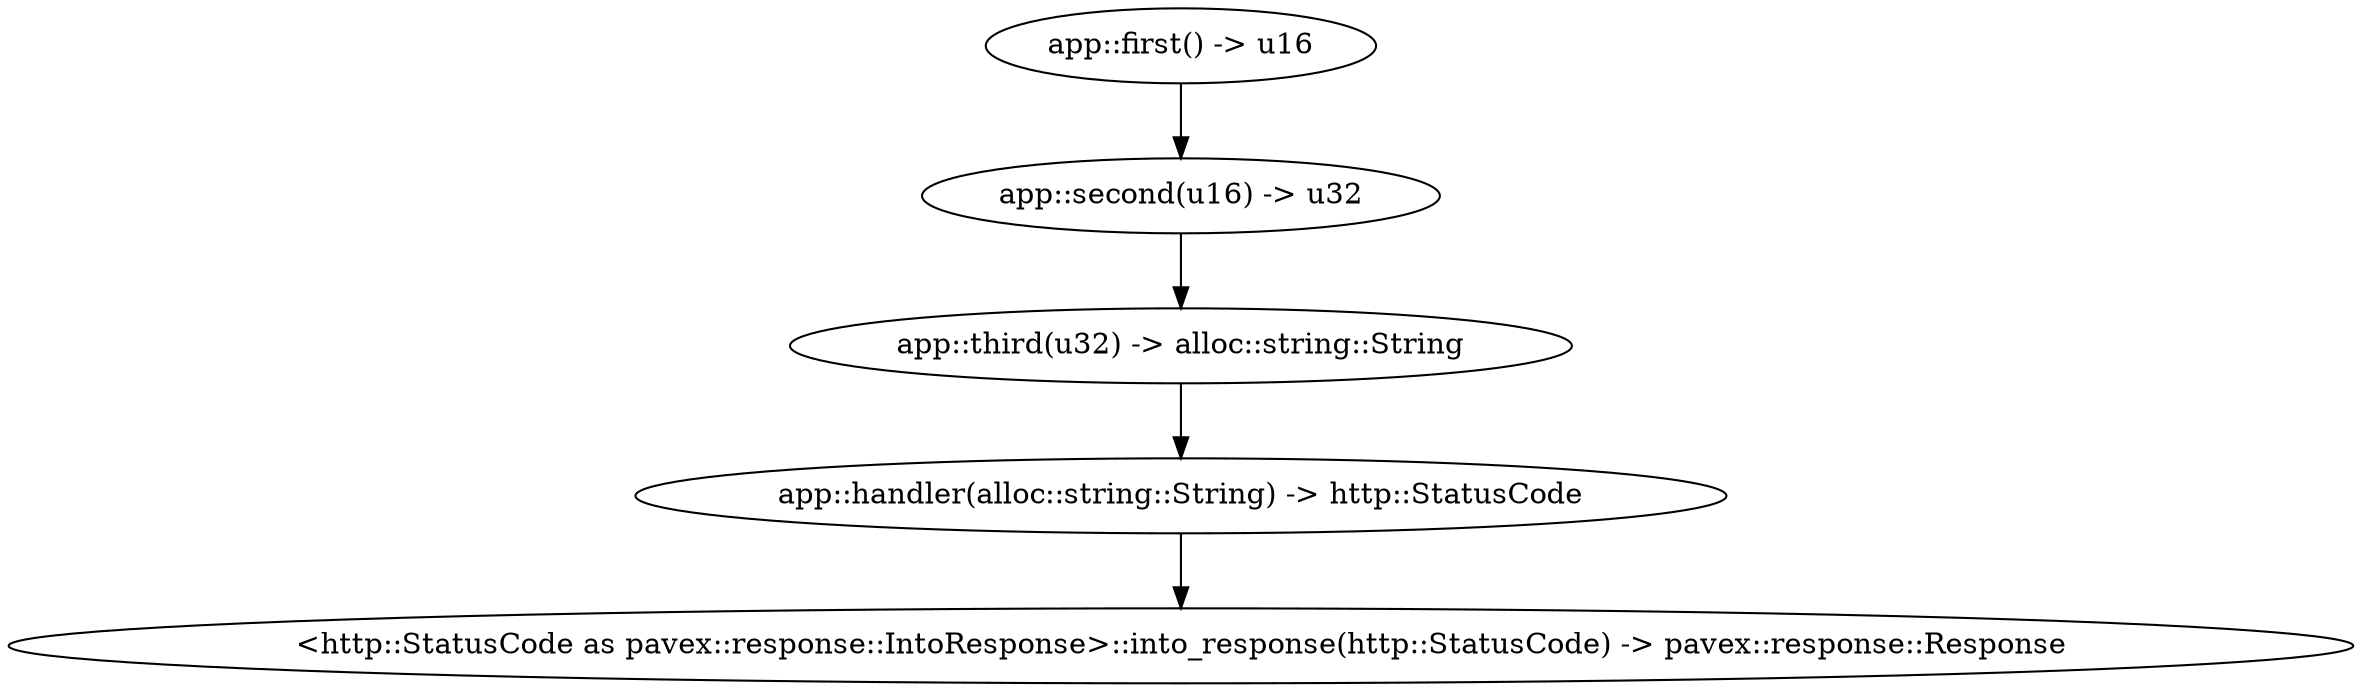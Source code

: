 digraph "GET /first/second/third/home - 0" {
    0 [ label = "app::handler(alloc::string::String) -> http::StatusCode"]
    1 [ label = "app::third(u32) -> alloc::string::String"]
    2 [ label = "app::second(u16) -> u32"]
    3 [ label = "app::first() -> u16"]
    4 [ label = "<http::StatusCode as pavex::response::IntoResponse>::into_response(http::StatusCode) -> pavex::response::Response"]
    1 -> 0 [ ]
    2 -> 1 [ ]
    3 -> 2 [ ]
    0 -> 4 [ ]
}

digraph app_state {
    0 [ label = "crate::ApplicationState() -> crate::ApplicationState"]
}